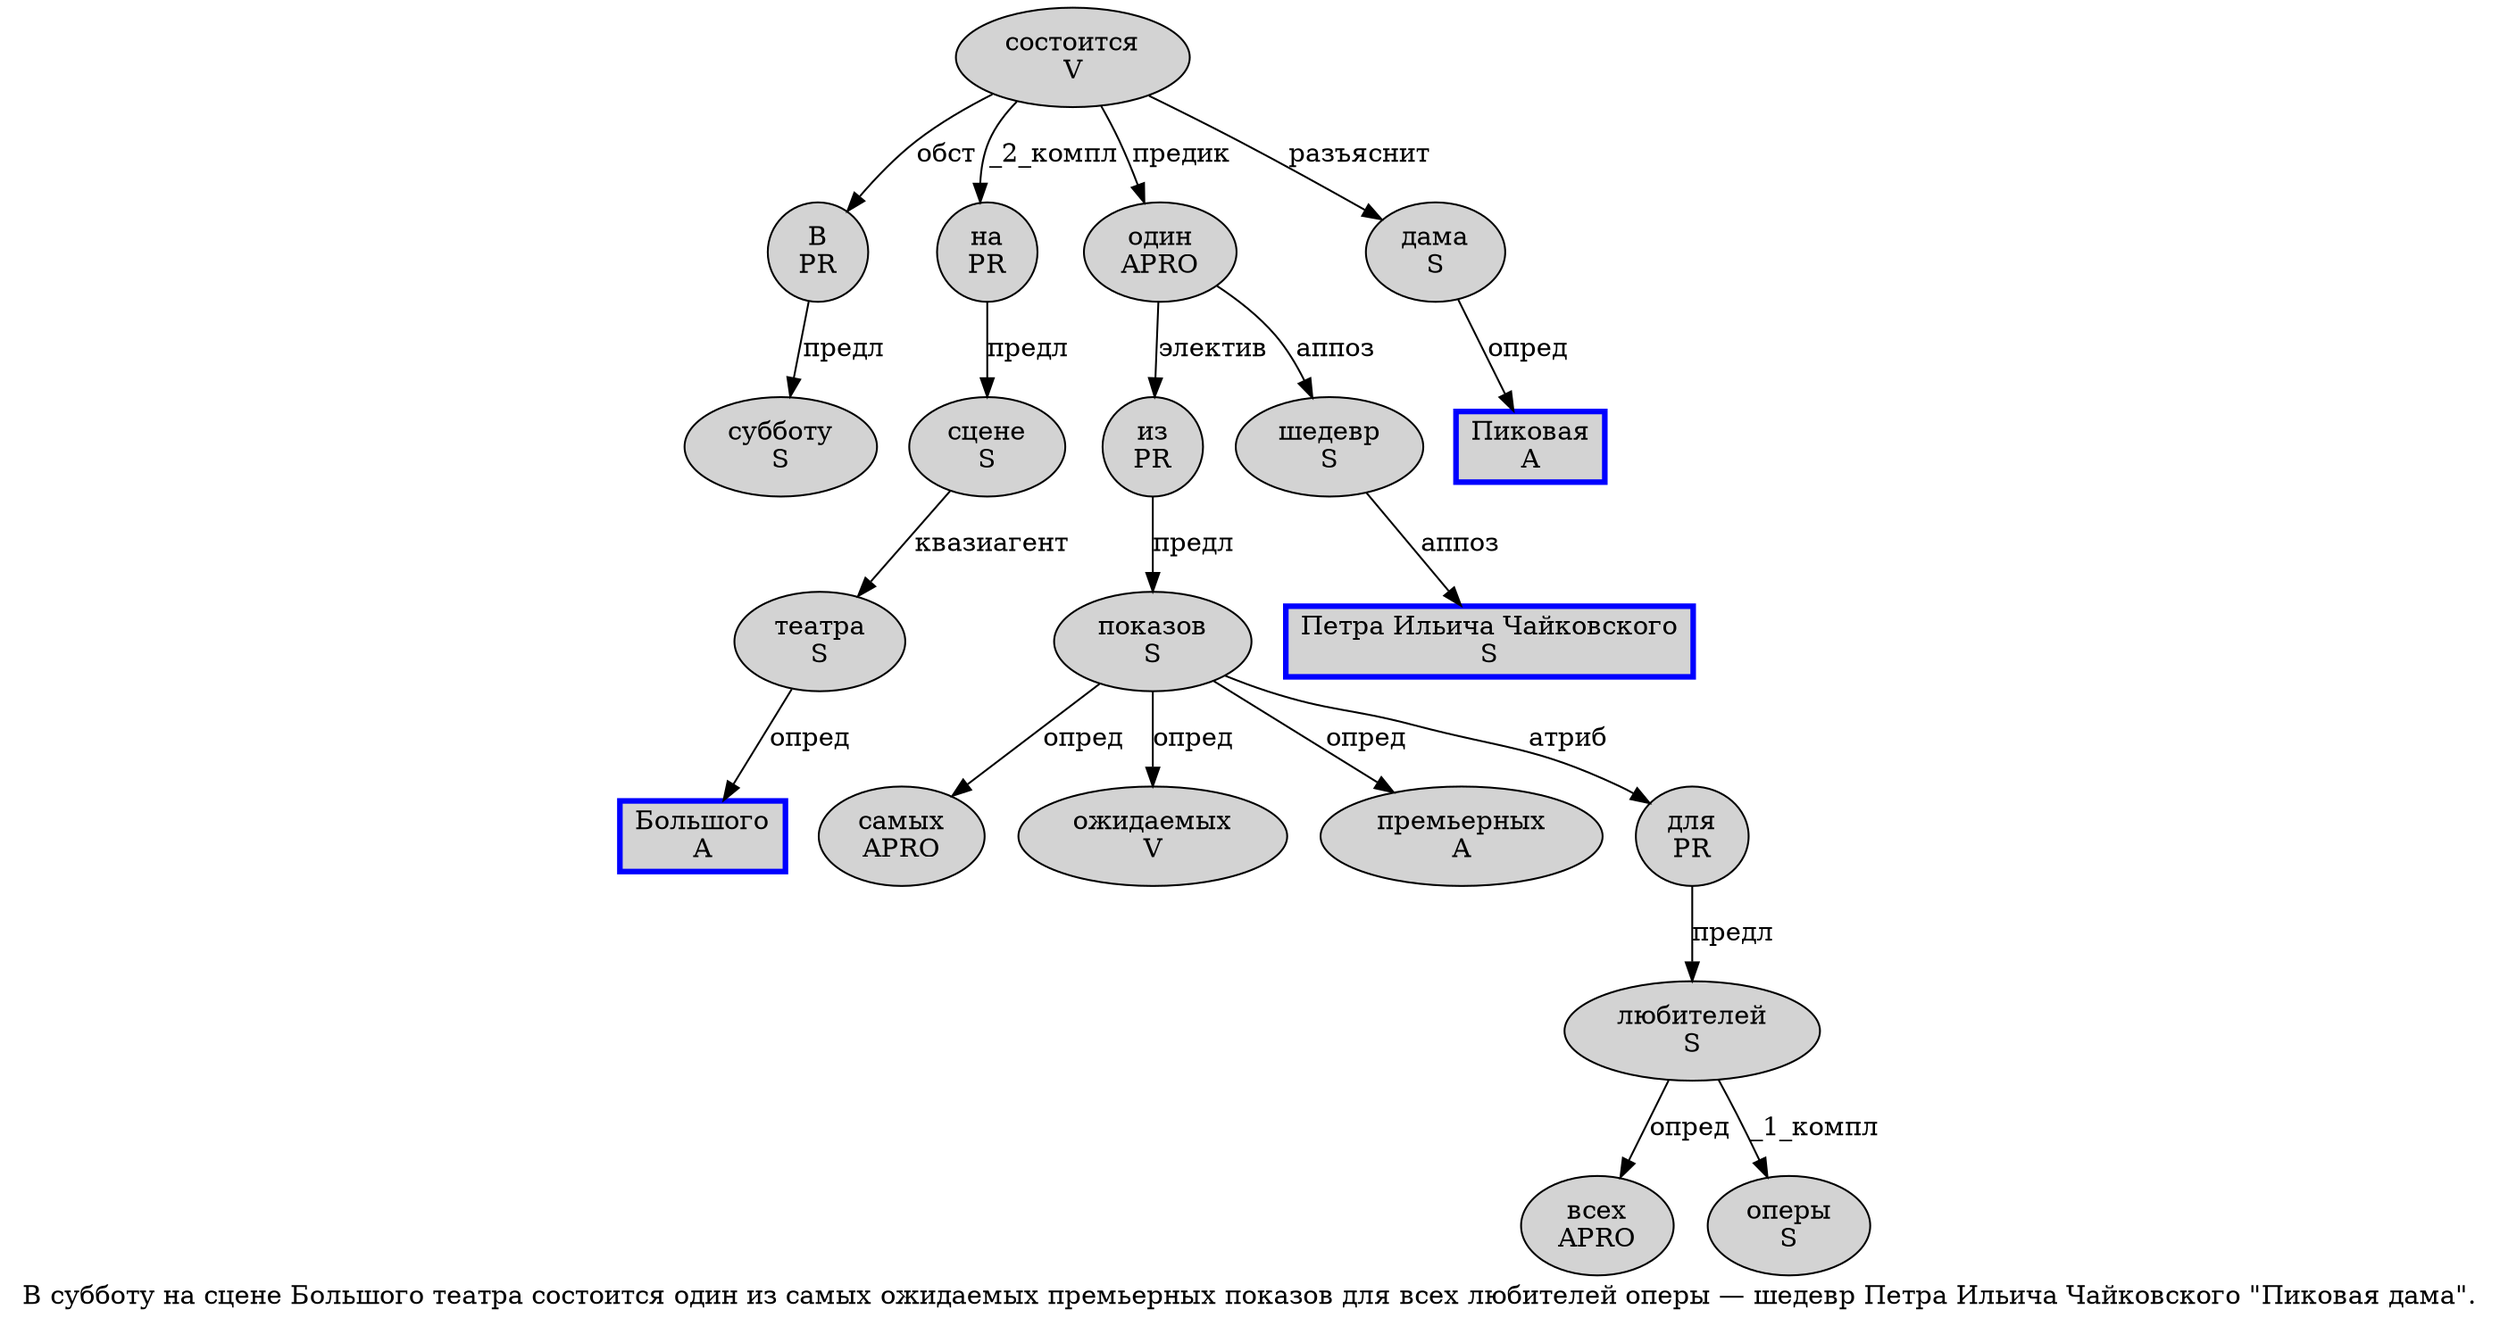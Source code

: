 digraph SENTENCE_32 {
	graph [label="В субботу на сцене Большого театра состоится один из самых ожидаемых премьерных показов для всех любителей оперы — шедевр Петра Ильича Чайковского \"Пиковая дама\"."]
	node [style=filled]
		0 [label="В
PR" color="" fillcolor=lightgray penwidth=1 shape=ellipse]
		1 [label="субботу
S" color="" fillcolor=lightgray penwidth=1 shape=ellipse]
		2 [label="на
PR" color="" fillcolor=lightgray penwidth=1 shape=ellipse]
		3 [label="сцене
S" color="" fillcolor=lightgray penwidth=1 shape=ellipse]
		4 [label="Большого
A" color=blue fillcolor=lightgray penwidth=3 shape=box]
		5 [label="театра
S" color="" fillcolor=lightgray penwidth=1 shape=ellipse]
		6 [label="состоится
V" color="" fillcolor=lightgray penwidth=1 shape=ellipse]
		7 [label="один
APRO" color="" fillcolor=lightgray penwidth=1 shape=ellipse]
		8 [label="из
PR" color="" fillcolor=lightgray penwidth=1 shape=ellipse]
		9 [label="самых
APRO" color="" fillcolor=lightgray penwidth=1 shape=ellipse]
		10 [label="ожидаемых
V" color="" fillcolor=lightgray penwidth=1 shape=ellipse]
		11 [label="премьерных
A" color="" fillcolor=lightgray penwidth=1 shape=ellipse]
		12 [label="показов
S" color="" fillcolor=lightgray penwidth=1 shape=ellipse]
		13 [label="для
PR" color="" fillcolor=lightgray penwidth=1 shape=ellipse]
		14 [label="всех
APRO" color="" fillcolor=lightgray penwidth=1 shape=ellipse]
		15 [label="любителей
S" color="" fillcolor=lightgray penwidth=1 shape=ellipse]
		16 [label="оперы
S" color="" fillcolor=lightgray penwidth=1 shape=ellipse]
		18 [label="шедевр
S" color="" fillcolor=lightgray penwidth=1 shape=ellipse]
		19 [label="Петра Ильича Чайковского
S" color=blue fillcolor=lightgray penwidth=3 shape=box]
		21 [label="Пиковая
A" color=blue fillcolor=lightgray penwidth=3 shape=box]
		22 [label="дама
S" color="" fillcolor=lightgray penwidth=1 shape=ellipse]
			0 -> 1 [label="предл"]
			3 -> 5 [label="квазиагент"]
			8 -> 12 [label="предл"]
			6 -> 0 [label="обст"]
			6 -> 2 [label="_2_компл"]
			6 -> 7 [label="предик"]
			6 -> 22 [label="разъяснит"]
			18 -> 19 [label="аппоз"]
			2 -> 3 [label="предл"]
			22 -> 21 [label="опред"]
			5 -> 4 [label="опред"]
			13 -> 15 [label="предл"]
			12 -> 9 [label="опред"]
			12 -> 10 [label="опред"]
			12 -> 11 [label="опред"]
			12 -> 13 [label="атриб"]
			15 -> 14 [label="опред"]
			15 -> 16 [label="_1_компл"]
			7 -> 8 [label="электив"]
			7 -> 18 [label="аппоз"]
}